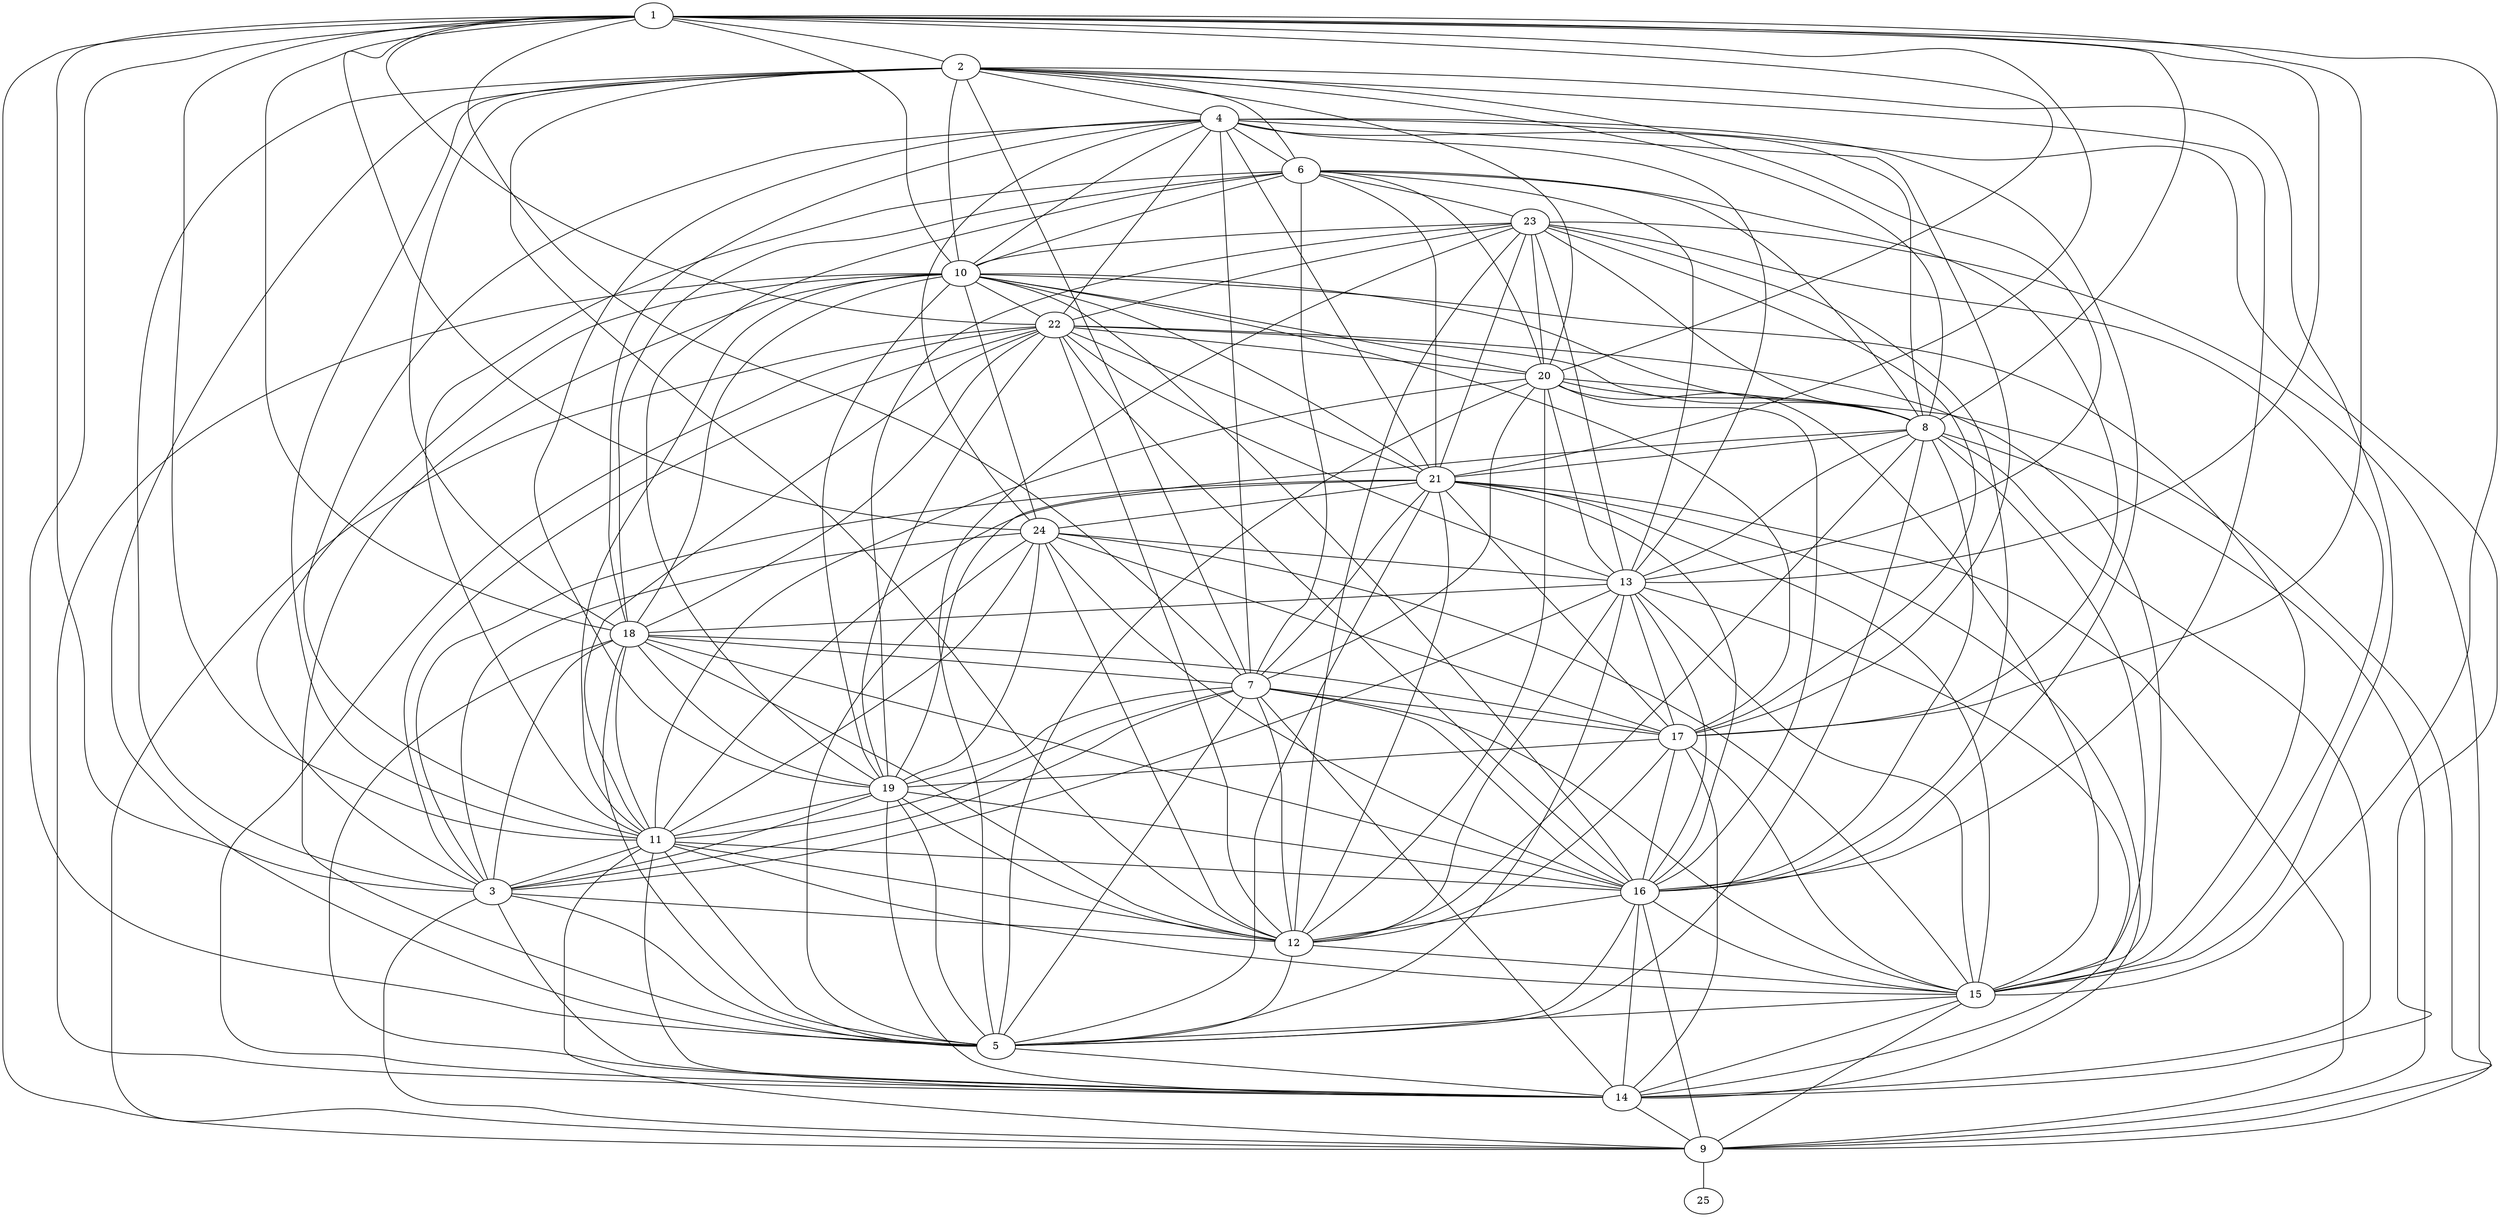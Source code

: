 graph G {
1 -- 2;
1 -- 3;
2 -- 4;
3 -- 5;
4 -- 6;
3 -- 7;
4 -- 8;
3 -- 9;
3 -- 10;
10 -- 11;
11 -- 12;
3 -- 13;
3 -- 14;
12 -- 15;
13 -- 16;
4 -- 17;
4 -- 18;
16 -- 19;
11 -- 20;
9 -- 21;
16 -- 22;
22 -- 23;
12 -- 24;
9 -- 25;
15 -- 5;
4 -- 11;
6 -- 18;
21 -- 5;
17 -- 15;
15 -- 16;
24 -- 13;
21 -- 1;
20 -- 8;
4 -- 13;
13 -- 15;
2 -- 5;
23 -- 20;
19 -- 23;
5 -- 23;
8 -- 21;
2 -- 12;
11 -- 24;
2 -- 16;
3 -- 19;
15 -- 14;
14 -- 9;
21 -- 10;
17 -- 16;
1 -- 20;
22 -- 1;
16 -- 24;
6 -- 10;
21 -- 22;
3 -- 18;
9 -- 8;
11 -- 3;
15 -- 24;
7 -- 6;
11 -- 1;
6 -- 13;
10 -- 15;
4 -- 14;
14 -- 16;
10 -- 19;
6 -- 8;
22 -- 12;
19 -- 14;
10 -- 16;
10 -- 17;
23 -- 12;
16 -- 12;
5 -- 14;
16 -- 21;
23 -- 10;
11 -- 15;
20 -- 6;
15 -- 8;
7 -- 5;
17 -- 18;
15 -- 20;
5 -- 12;
3 -- 12;
3 -- 24;
24 -- 5;
13 -- 20;
17 -- 23;
4 -- 7;
4 -- 21;
6 -- 19;
16 -- 4;
21 -- 17;
10 -- 5;
19 -- 18;
8 -- 16;
5 -- 18;
1 -- 18;
9 -- 23;
21 -- 12;
10 -- 1;
14 -- 11;
11 -- 22;
17 -- 24;
16 -- 18;
11 -- 2;
7 -- 14;
13 -- 18;
3 -- 21;
7 -- 20;
22 -- 20;
12 -- 13;
5 -- 13;
9 -- 15;
8 -- 13;
2 -- 8;
10 -- 8;
15 -- 1;
12 -- 8;
21 -- 14;
22 -- 18;
1 -- 9;
13 -- 22;
6 -- 17;
22 -- 4;
17 -- 19;
7 -- 1;
13 -- 23;
19 -- 24;
9 -- 11;
1 -- 5;
9 -- 16;
15 -- 21;
8 -- 1;
11 -- 5;
2 -- 20;
11 -- 18;
16 -- 20;
6 -- 2;
15 -- 23;
19 -- 12;
3 -- 2;
21 -- 7;
2 -- 10;
1 -- 24;
16 -- 7;
14 -- 13;
9 -- 20;
17 -- 12;
10 -- 14;
22 -- 19;
17 -- 13;
2 -- 7;
24 -- 4;
21 -- 11;
5 -- 16;
11 -- 16;
10 -- 22;
23 -- 16;
12 -- 20;
22 -- 8;
18 -- 10;
22 -- 3;
18 -- 7;
14 -- 22;
24 -- 10;
17 -- 14;
2 -- 18;
4 -- 19;
7 -- 19;
22 -- 15;
8 -- 14;
13 -- 2;
17 -- 1;
8 -- 5;
8 -- 23;
15 -- 2;
11 -- 6;
18 -- 14;
21 -- 24;
12 -- 7;
10 -- 4;
21 -- 23;
6 -- 23;
19 -- 11;
7 -- 17;
13 -- 1;
6 -- 21;
5 -- 20;
8 -- 19;
18 -- 12;
11 -- 7;
5 -- 19;
15 -- 7;
10 -- 20;
22 -- 9;
}
